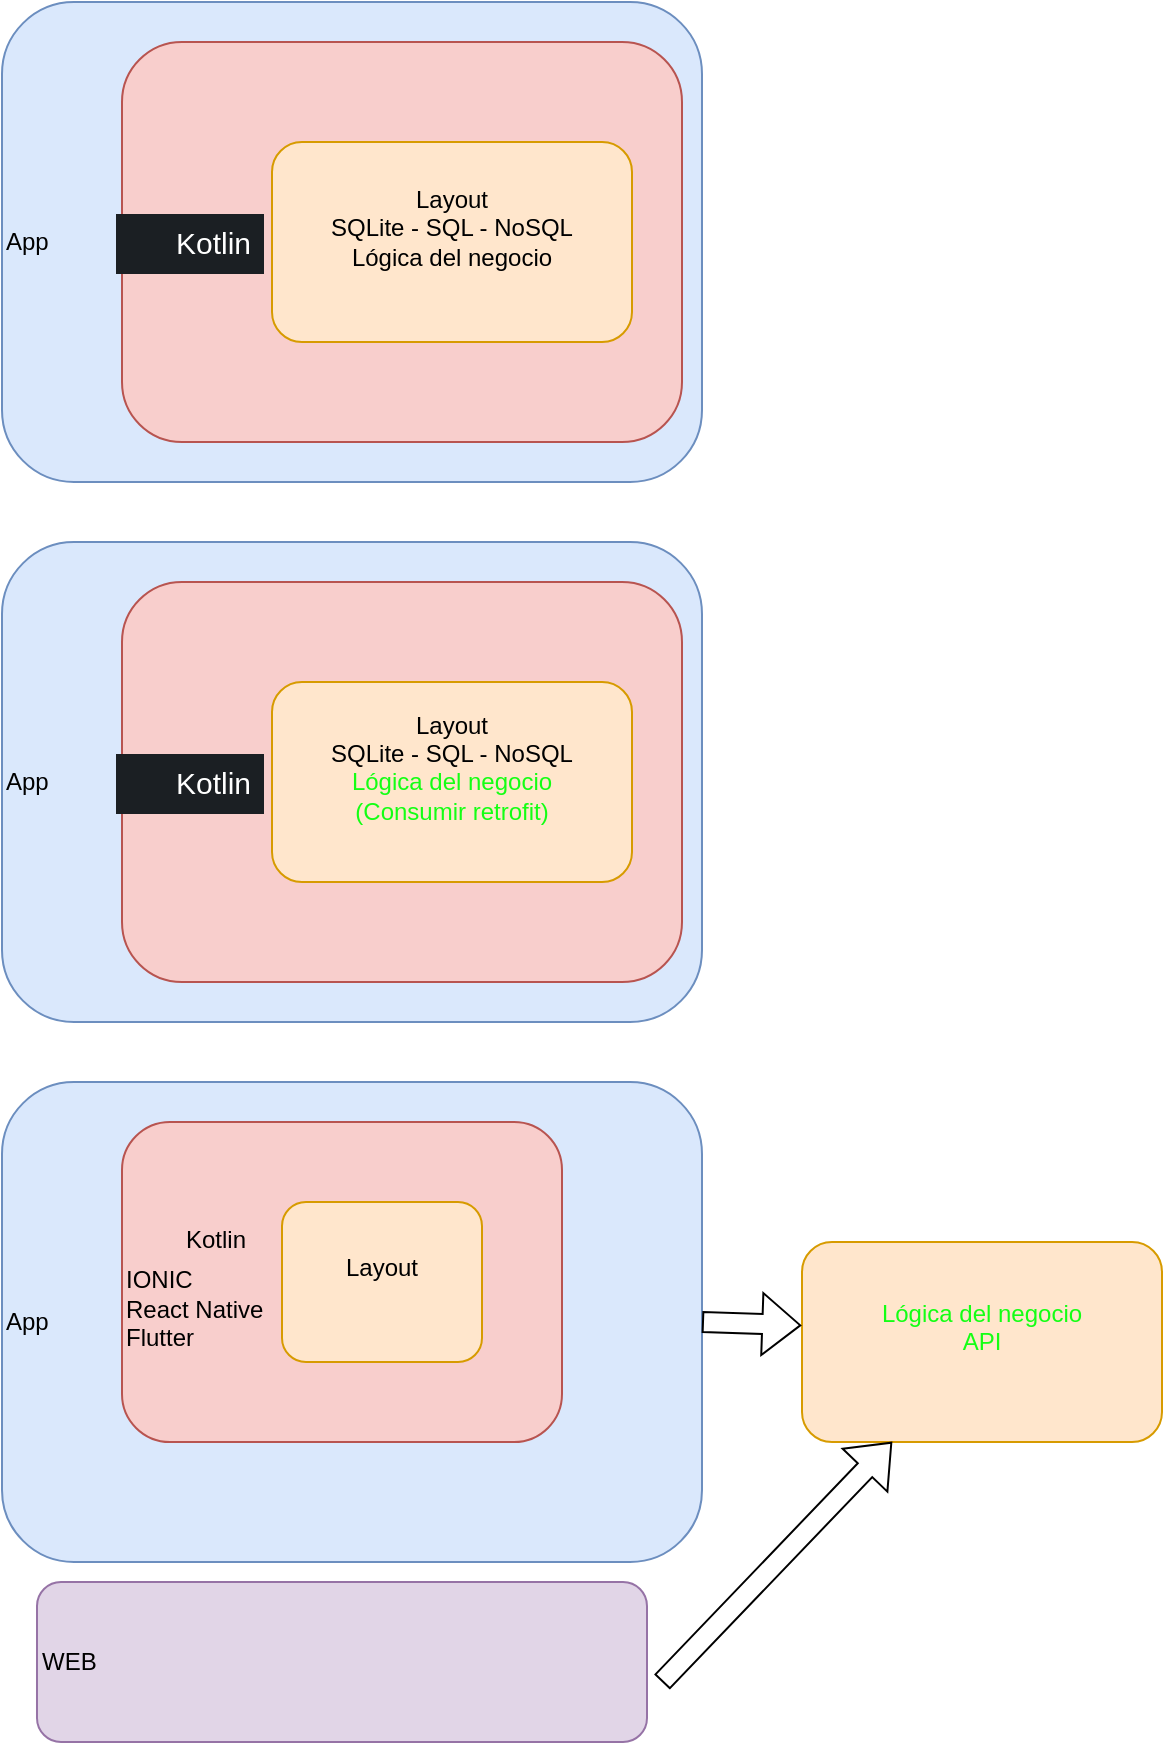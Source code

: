 <mxfile version="24.0.7" type="github">
  <diagram name="Página-1" id="lVISFstnsv7jnspraSm5">
    <mxGraphModel dx="1050" dy="618" grid="1" gridSize="10" guides="1" tooltips="1" connect="1" arrows="1" fold="1" page="1" pageScale="1" pageWidth="827" pageHeight="1169" math="0" shadow="0">
      <root>
        <mxCell id="0" />
        <mxCell id="1" parent="0" />
        <mxCell id="Nwe5W_4OoaIp9snpaP-R-2" value="App" style="rounded=1;whiteSpace=wrap;html=1;align=left;fillColor=#dae8fc;strokeColor=#6c8ebf;" vertex="1" parent="1">
          <mxGeometry x="20" y="40" width="350" height="240" as="geometry" />
        </mxCell>
        <mxCell id="Nwe5W_4OoaIp9snpaP-R-4" value="&lt;a href=&quot;https://start.spring.io/&quot; class=&quot;radio&quot; style=&quot;background-color: rgb(27, 31, 35); display: inline-block; position: relative; text-decoration-line: none; color: rgb(255, 255, 255); margin-right: 1.5rem; margin-left: -5px; cursor: pointer; line-height: 18px; outline: rgba(0, 0, 0, 0) dotted 1px; font-family: Metropolis, Arial, sans-serif; font-size: 15px;&quot;&gt;&lt;span class=&quot;radio-content&quot; tabindex=&quot;-1&quot; style=&quot;display: inline-block; padding: 6px 6px 6px 30px; outline: none; box-shadow: none;&quot;&gt;Kotlin&lt;/span&gt;&lt;/a&gt;" style="rounded=1;whiteSpace=wrap;html=1;align=left;fillColor=#f8cecc;strokeColor=#b85450;" vertex="1" parent="1">
          <mxGeometry x="80" y="60" width="280" height="200" as="geometry" />
        </mxCell>
        <mxCell id="Nwe5W_4OoaIp9snpaP-R-5" value="Layout&lt;div&gt;SQLite - SQL - NoSQL&lt;/div&gt;&lt;div&gt;Lógica del negocio&lt;/div&gt;&lt;div&gt;&lt;br&gt;&lt;/div&gt;" style="rounded=1;whiteSpace=wrap;html=1;fillColor=#ffe6cc;strokeColor=#d79b00;" vertex="1" parent="1">
          <mxGeometry x="155" y="110" width="180" height="100" as="geometry" />
        </mxCell>
        <mxCell id="Nwe5W_4OoaIp9snpaP-R-6" value="App" style="rounded=1;whiteSpace=wrap;html=1;align=left;fillColor=#dae8fc;strokeColor=#6c8ebf;" vertex="1" parent="1">
          <mxGeometry x="20" y="310" width="350" height="240" as="geometry" />
        </mxCell>
        <mxCell id="Nwe5W_4OoaIp9snpaP-R-7" value="&lt;a style=&quot;background-color: rgb(27, 31, 35); display: inline-block; position: relative; text-decoration-line: none; color: rgb(255, 255, 255); margin-right: 1.5rem; margin-left: -5px; cursor: pointer; line-height: 18px; outline: rgba(0, 0, 0, 0) dotted 1px; font-family: Metropolis, Arial, sans-serif; font-size: 15px;&quot; class=&quot;radio&quot; href=&quot;https://start.spring.io/&quot;&gt;&lt;span style=&quot;display: inline-block; padding: 6px 6px 6px 30px; outline: none; box-shadow: none;&quot; tabindex=&quot;-1&quot; class=&quot;radio-content&quot;&gt;Kotlin&lt;/span&gt;&lt;/a&gt;" style="rounded=1;whiteSpace=wrap;html=1;align=left;fillColor=#f8cecc;strokeColor=#b85450;" vertex="1" parent="1">
          <mxGeometry x="80" y="330" width="280" height="200" as="geometry" />
        </mxCell>
        <mxCell id="Nwe5W_4OoaIp9snpaP-R-8" value="Layout&lt;div&gt;SQLite - SQL - NoSQL&lt;/div&gt;&lt;div&gt;&lt;font color=&quot;#14ff14&quot;&gt;Lógica del negocio&lt;/font&gt;&lt;/div&gt;&lt;div&gt;&lt;font color=&quot;#14ff14&quot;&gt;(Consumir retrofit)&lt;/font&gt;&lt;/div&gt;&lt;div&gt;&lt;br&gt;&lt;/div&gt;" style="rounded=1;whiteSpace=wrap;html=1;fillColor=#ffe6cc;strokeColor=#d79b00;" vertex="1" parent="1">
          <mxGeometry x="155" y="380" width="180" height="100" as="geometry" />
        </mxCell>
        <mxCell id="Nwe5W_4OoaIp9snpaP-R-9" value="App" style="rounded=1;whiteSpace=wrap;html=1;align=left;fillColor=#dae8fc;strokeColor=#6c8ebf;" vertex="1" parent="1">
          <mxGeometry x="20" y="580" width="350" height="240" as="geometry" />
        </mxCell>
        <mxCell id="Nwe5W_4OoaIp9snpaP-R-10" value="&lt;span style=&quot;display: inline-block; padding: 6px 6px 6px 30px; outline: none; box-shadow: none;&quot; tabindex=&quot;-1&quot; class=&quot;radio-content&quot;&gt;Kotlin&lt;/span&gt;&lt;div&gt;IONIC&lt;/div&gt;&lt;div&gt;React Native&lt;/div&gt;&lt;div&gt;Flutter&lt;/div&gt;" style="rounded=1;whiteSpace=wrap;html=1;align=left;fillColor=#f8cecc;strokeColor=#b85450;" vertex="1" parent="1">
          <mxGeometry x="80" y="600" width="220" height="160" as="geometry" />
        </mxCell>
        <mxCell id="Nwe5W_4OoaIp9snpaP-R-11" value="&lt;div&gt;&lt;font color=&quot;#14ff14&quot;&gt;Lógica del negocio&lt;/font&gt;&lt;/div&gt;&lt;div&gt;&lt;font color=&quot;#14ff14&quot;&gt;API&lt;/font&gt;&lt;/div&gt;&lt;div&gt;&lt;br&gt;&lt;/div&gt;" style="rounded=1;whiteSpace=wrap;html=1;fillColor=#ffe6cc;strokeColor=#d79b00;" vertex="1" parent="1">
          <mxGeometry x="420" y="660" width="180" height="100" as="geometry" />
        </mxCell>
        <mxCell id="Nwe5W_4OoaIp9snpaP-R-12" value="Layout&lt;div&gt;&lt;br&gt;&lt;/div&gt;" style="rounded=1;whiteSpace=wrap;html=1;fillColor=#ffe6cc;strokeColor=#d79b00;" vertex="1" parent="1">
          <mxGeometry x="160" y="640" width="100" height="80" as="geometry" />
        </mxCell>
        <mxCell id="Nwe5W_4OoaIp9snpaP-R-13" value="" style="shape=flexArrow;endArrow=classic;html=1;rounded=0;entryX=-0.002;entryY=0.417;entryDx=0;entryDy=0;entryPerimeter=0;exitX=1;exitY=0.5;exitDx=0;exitDy=0;" edge="1" parent="1" source="Nwe5W_4OoaIp9snpaP-R-9" target="Nwe5W_4OoaIp9snpaP-R-11">
          <mxGeometry width="50" height="50" relative="1" as="geometry">
            <mxPoint x="230" y="690" as="sourcePoint" />
            <mxPoint x="280" y="640" as="targetPoint" />
          </mxGeometry>
        </mxCell>
        <mxCell id="Nwe5W_4OoaIp9snpaP-R-15" value="WEB" style="rounded=1;whiteSpace=wrap;html=1;align=left;fillColor=#e1d5e7;strokeColor=#9673a6;" vertex="1" parent="1">
          <mxGeometry x="37.5" y="830" width="305" height="80" as="geometry" />
        </mxCell>
        <mxCell id="Nwe5W_4OoaIp9snpaP-R-16" value="" style="shape=flexArrow;endArrow=classic;html=1;rounded=0;entryX=0.25;entryY=1;entryDx=0;entryDy=0;" edge="1" parent="1" target="Nwe5W_4OoaIp9snpaP-R-11">
          <mxGeometry width="50" height="50" relative="1" as="geometry">
            <mxPoint x="350" y="880" as="sourcePoint" />
            <mxPoint x="430" y="712" as="targetPoint" />
          </mxGeometry>
        </mxCell>
      </root>
    </mxGraphModel>
  </diagram>
</mxfile>
